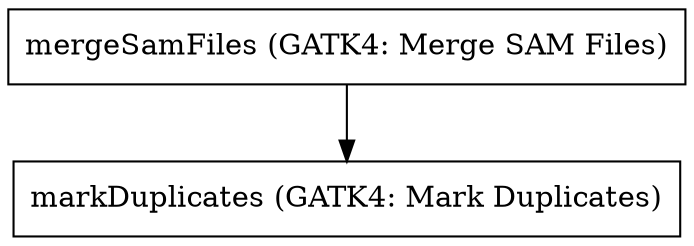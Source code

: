 // Merge and Mark Duplicates
digraph mergeAndMarkBams {
	node [shape=record]
	mergeSamFiles [label="mergeSamFiles (GATK4: Merge SAM Files)"]
	markDuplicates [label="markDuplicates (GATK4: Mark Duplicates)"]
	mergeSamFiles -> markDuplicates
}
